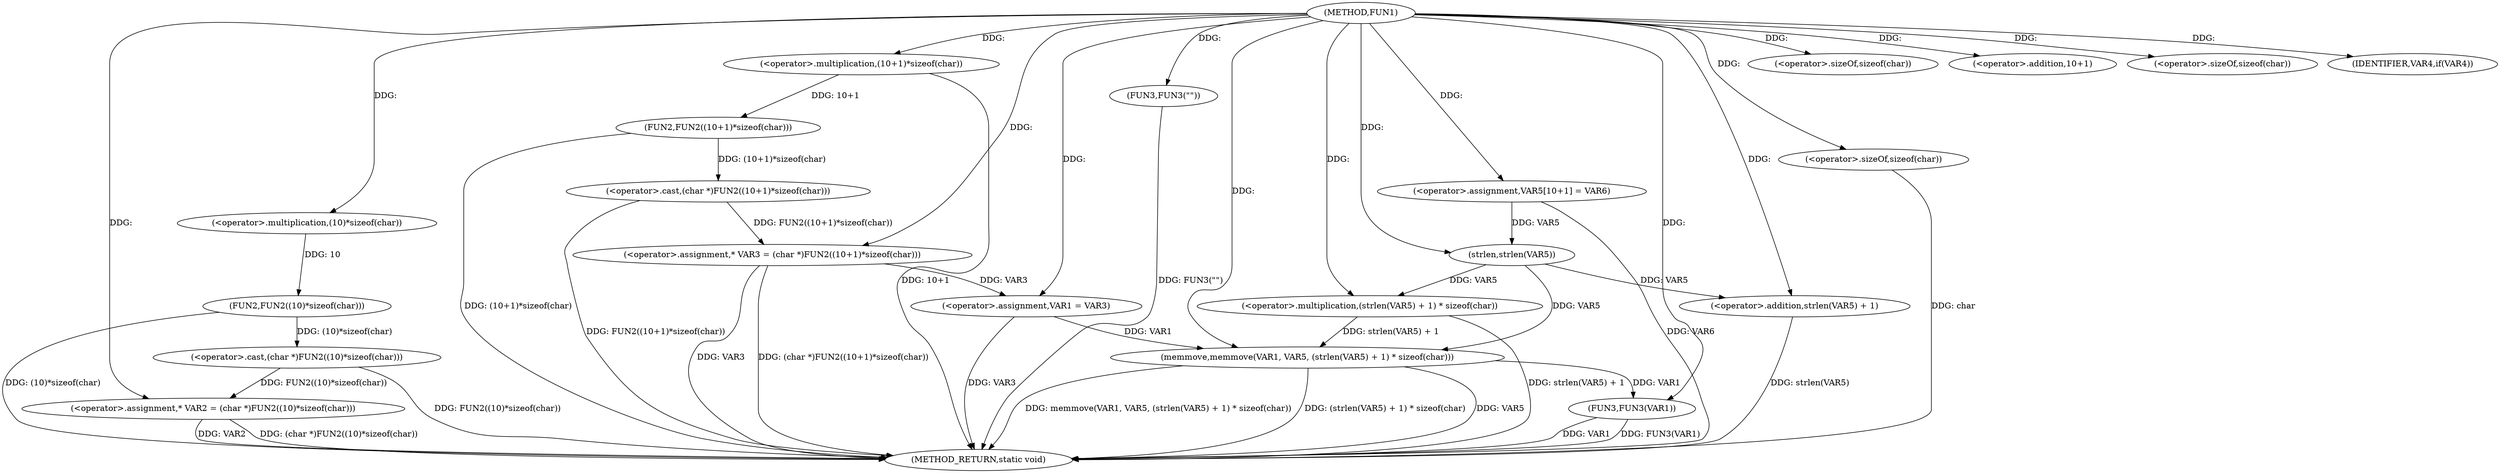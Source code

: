 digraph FUN1 {  
"1000100" [label = "(METHOD,FUN1)" ]
"1000152" [label = "(METHOD_RETURN,static void)" ]
"1000104" [label = "(<operator>.assignment,* VAR2 = (char *)FUN2((10)*sizeof(char)))" ]
"1000106" [label = "(<operator>.cast,(char *)FUN2((10)*sizeof(char)))" ]
"1000108" [label = "(FUN2,FUN2((10)*sizeof(char)))" ]
"1000109" [label = "(<operator>.multiplication,(10)*sizeof(char))" ]
"1000111" [label = "(<operator>.sizeOf,sizeof(char))" ]
"1000114" [label = "(<operator>.assignment,* VAR3 = (char *)FUN2((10+1)*sizeof(char)))" ]
"1000116" [label = "(<operator>.cast,(char *)FUN2((10+1)*sizeof(char)))" ]
"1000118" [label = "(FUN2,FUN2((10+1)*sizeof(char)))" ]
"1000119" [label = "(<operator>.multiplication,(10+1)*sizeof(char))" ]
"1000120" [label = "(<operator>.addition,10+1)" ]
"1000123" [label = "(<operator>.sizeOf,sizeof(char))" ]
"1000126" [label = "(IDENTIFIER,VAR4,if(VAR4))" ]
"1000128" [label = "(FUN3,FUN3(\"\"))" ]
"1000132" [label = "(<operator>.assignment,VAR1 = VAR3)" ]
"1000137" [label = "(<operator>.assignment,VAR5[10+1] = VAR6)" ]
"1000140" [label = "(memmove,memmove(VAR1, VAR5, (strlen(VAR5) + 1) * sizeof(char)))" ]
"1000143" [label = "(<operator>.multiplication,(strlen(VAR5) + 1) * sizeof(char))" ]
"1000144" [label = "(<operator>.addition,strlen(VAR5) + 1)" ]
"1000145" [label = "(strlen,strlen(VAR5))" ]
"1000148" [label = "(<operator>.sizeOf,sizeof(char))" ]
"1000150" [label = "(FUN3,FUN3(VAR1))" ]
  "1000140" -> "1000152"  [ label = "DDG: VAR5"] 
  "1000106" -> "1000152"  [ label = "DDG: FUN2((10)*sizeof(char))"] 
  "1000150" -> "1000152"  [ label = "DDG: VAR1"] 
  "1000104" -> "1000152"  [ label = "DDG: VAR2"] 
  "1000140" -> "1000152"  [ label = "DDG: memmove(VAR1, VAR5, (strlen(VAR5) + 1) * sizeof(char))"] 
  "1000114" -> "1000152"  [ label = "DDG: VAR3"] 
  "1000116" -> "1000152"  [ label = "DDG: FUN2((10+1)*sizeof(char))"] 
  "1000119" -> "1000152"  [ label = "DDG: 10+1"] 
  "1000150" -> "1000152"  [ label = "DDG: FUN3(VAR1)"] 
  "1000128" -> "1000152"  [ label = "DDG: FUN3(\"\")"] 
  "1000118" -> "1000152"  [ label = "DDG: (10+1)*sizeof(char)"] 
  "1000114" -> "1000152"  [ label = "DDG: (char *)FUN2((10+1)*sizeof(char))"] 
  "1000137" -> "1000152"  [ label = "DDG: VAR6"] 
  "1000143" -> "1000152"  [ label = "DDG: strlen(VAR5) + 1"] 
  "1000132" -> "1000152"  [ label = "DDG: VAR3"] 
  "1000148" -> "1000152"  [ label = "DDG: char"] 
  "1000140" -> "1000152"  [ label = "DDG: (strlen(VAR5) + 1) * sizeof(char)"] 
  "1000144" -> "1000152"  [ label = "DDG: strlen(VAR5)"] 
  "1000104" -> "1000152"  [ label = "DDG: (char *)FUN2((10)*sizeof(char))"] 
  "1000108" -> "1000152"  [ label = "DDG: (10)*sizeof(char)"] 
  "1000106" -> "1000104"  [ label = "DDG: FUN2((10)*sizeof(char))"] 
  "1000100" -> "1000104"  [ label = "DDG: "] 
  "1000108" -> "1000106"  [ label = "DDG: (10)*sizeof(char)"] 
  "1000109" -> "1000108"  [ label = "DDG: 10"] 
  "1000100" -> "1000109"  [ label = "DDG: "] 
  "1000100" -> "1000111"  [ label = "DDG: "] 
  "1000116" -> "1000114"  [ label = "DDG: FUN2((10+1)*sizeof(char))"] 
  "1000100" -> "1000114"  [ label = "DDG: "] 
  "1000118" -> "1000116"  [ label = "DDG: (10+1)*sizeof(char)"] 
  "1000119" -> "1000118"  [ label = "DDG: 10+1"] 
  "1000100" -> "1000119"  [ label = "DDG: "] 
  "1000100" -> "1000120"  [ label = "DDG: "] 
  "1000100" -> "1000123"  [ label = "DDG: "] 
  "1000100" -> "1000126"  [ label = "DDG: "] 
  "1000100" -> "1000128"  [ label = "DDG: "] 
  "1000114" -> "1000132"  [ label = "DDG: VAR3"] 
  "1000100" -> "1000132"  [ label = "DDG: "] 
  "1000100" -> "1000137"  [ label = "DDG: "] 
  "1000132" -> "1000140"  [ label = "DDG: VAR1"] 
  "1000100" -> "1000140"  [ label = "DDG: "] 
  "1000145" -> "1000140"  [ label = "DDG: VAR5"] 
  "1000143" -> "1000140"  [ label = "DDG: strlen(VAR5) + 1"] 
  "1000145" -> "1000143"  [ label = "DDG: VAR5"] 
  "1000100" -> "1000143"  [ label = "DDG: "] 
  "1000145" -> "1000144"  [ label = "DDG: VAR5"] 
  "1000137" -> "1000145"  [ label = "DDG: VAR5"] 
  "1000100" -> "1000145"  [ label = "DDG: "] 
  "1000100" -> "1000144"  [ label = "DDG: "] 
  "1000100" -> "1000148"  [ label = "DDG: "] 
  "1000140" -> "1000150"  [ label = "DDG: VAR1"] 
  "1000100" -> "1000150"  [ label = "DDG: "] 
}
